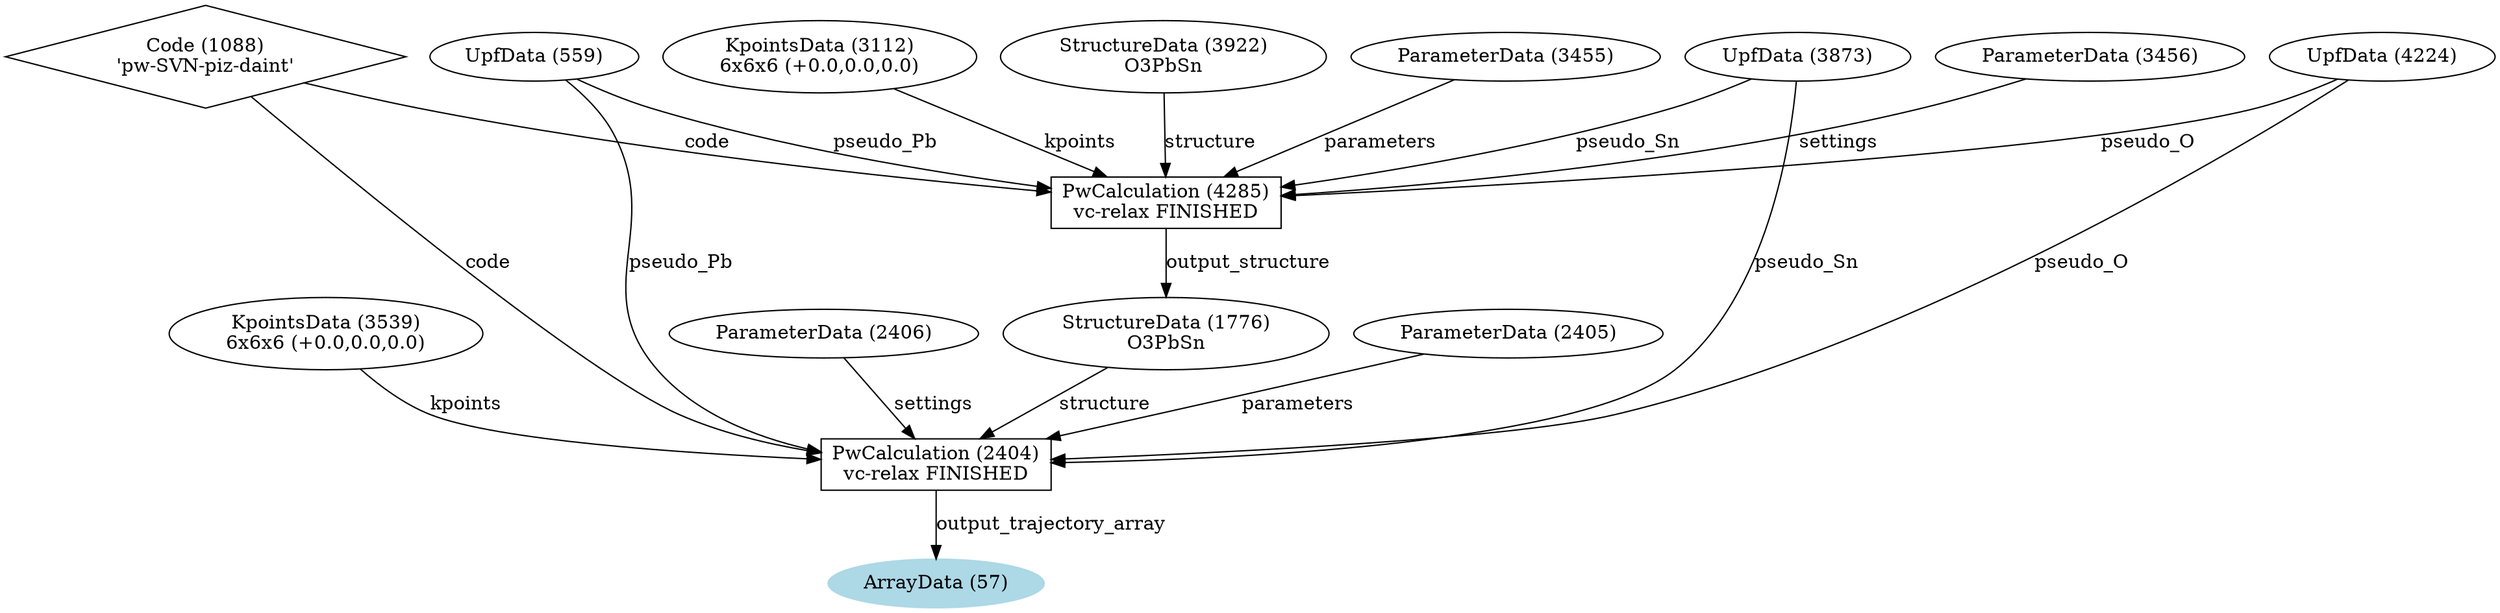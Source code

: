 digraph G {
    N2404 -> N57 [label="output_trajectory_array"];
    N3539 -> N2404 [label="kpoints"];
    N1088 -> N2404 [label="code"];
    N559 -> N2404 [label="pseudo_Pb"];
    N2406 -> N2404 [label="settings"];
    N3873 -> N2404 [label="pseudo_Sn"];
    N2405 -> N2404 [label="parameters"];
    N4224 -> N2404 [label="pseudo_O"];
    N1776 -> N2404 [label="structure"];
    N4285 -> N1776 [label="output_structure"];
    N3112 -> N4285 [label="kpoints"];
    N1088 -> N4285 [label="code"];
    N559 -> N4285 [label="pseudo_Pb"];
    N3873 -> N4285 [label="pseudo_Sn"];
    N3922 -> N4285 [label="structure"];
    N3455 -> N4285 [label="parameters"];
    N3456 -> N4285 [label="settings"];
    N4224 -> N4285 [label="pseudo_O"];
    N1088 [shape=diamond,label="Code (1088)
'pw-SVN-piz-daint'"];
    N3873 [shape=ellipse,label="UpfData (3873)"];
    N2404 [shape=polygon,sides=4,label="PwCalculation (2404)
vc-relax FINISHED"];
    N2405 [shape=ellipse,label="ParameterData (2405)"];
    N2406 [shape=ellipse,label="ParameterData (2406)"];
    N3112 [shape=ellipse,label="KpointsData (3112)
6x6x6 (+0.0,0.0,0.0)"];
    N4224 [shape=ellipse,label="UpfData (4224)"];
    N559 [shape=ellipse,label="UpfData (559)"];
    N1776 [shape=ellipse,label="StructureData (1776)
O3PbSn"];
    N3922 [shape=ellipse,label="StructureData (3922)
O3PbSn"];
    N3539 [shape=ellipse,label="KpointsData (3539)
6x6x6 (+0.0,0.0,0.0)"];
    N57 [shape=ellipse,label="ArrayData (57)",color="lightblue",style="filled"];
    N4285 [shape=polygon,sides=4,label="PwCalculation (4285)
vc-relax FINISHED"];
    N3456 [shape=ellipse,label="ParameterData (3456)"];
    N3455 [shape=ellipse,label="ParameterData (3455)"];
}
